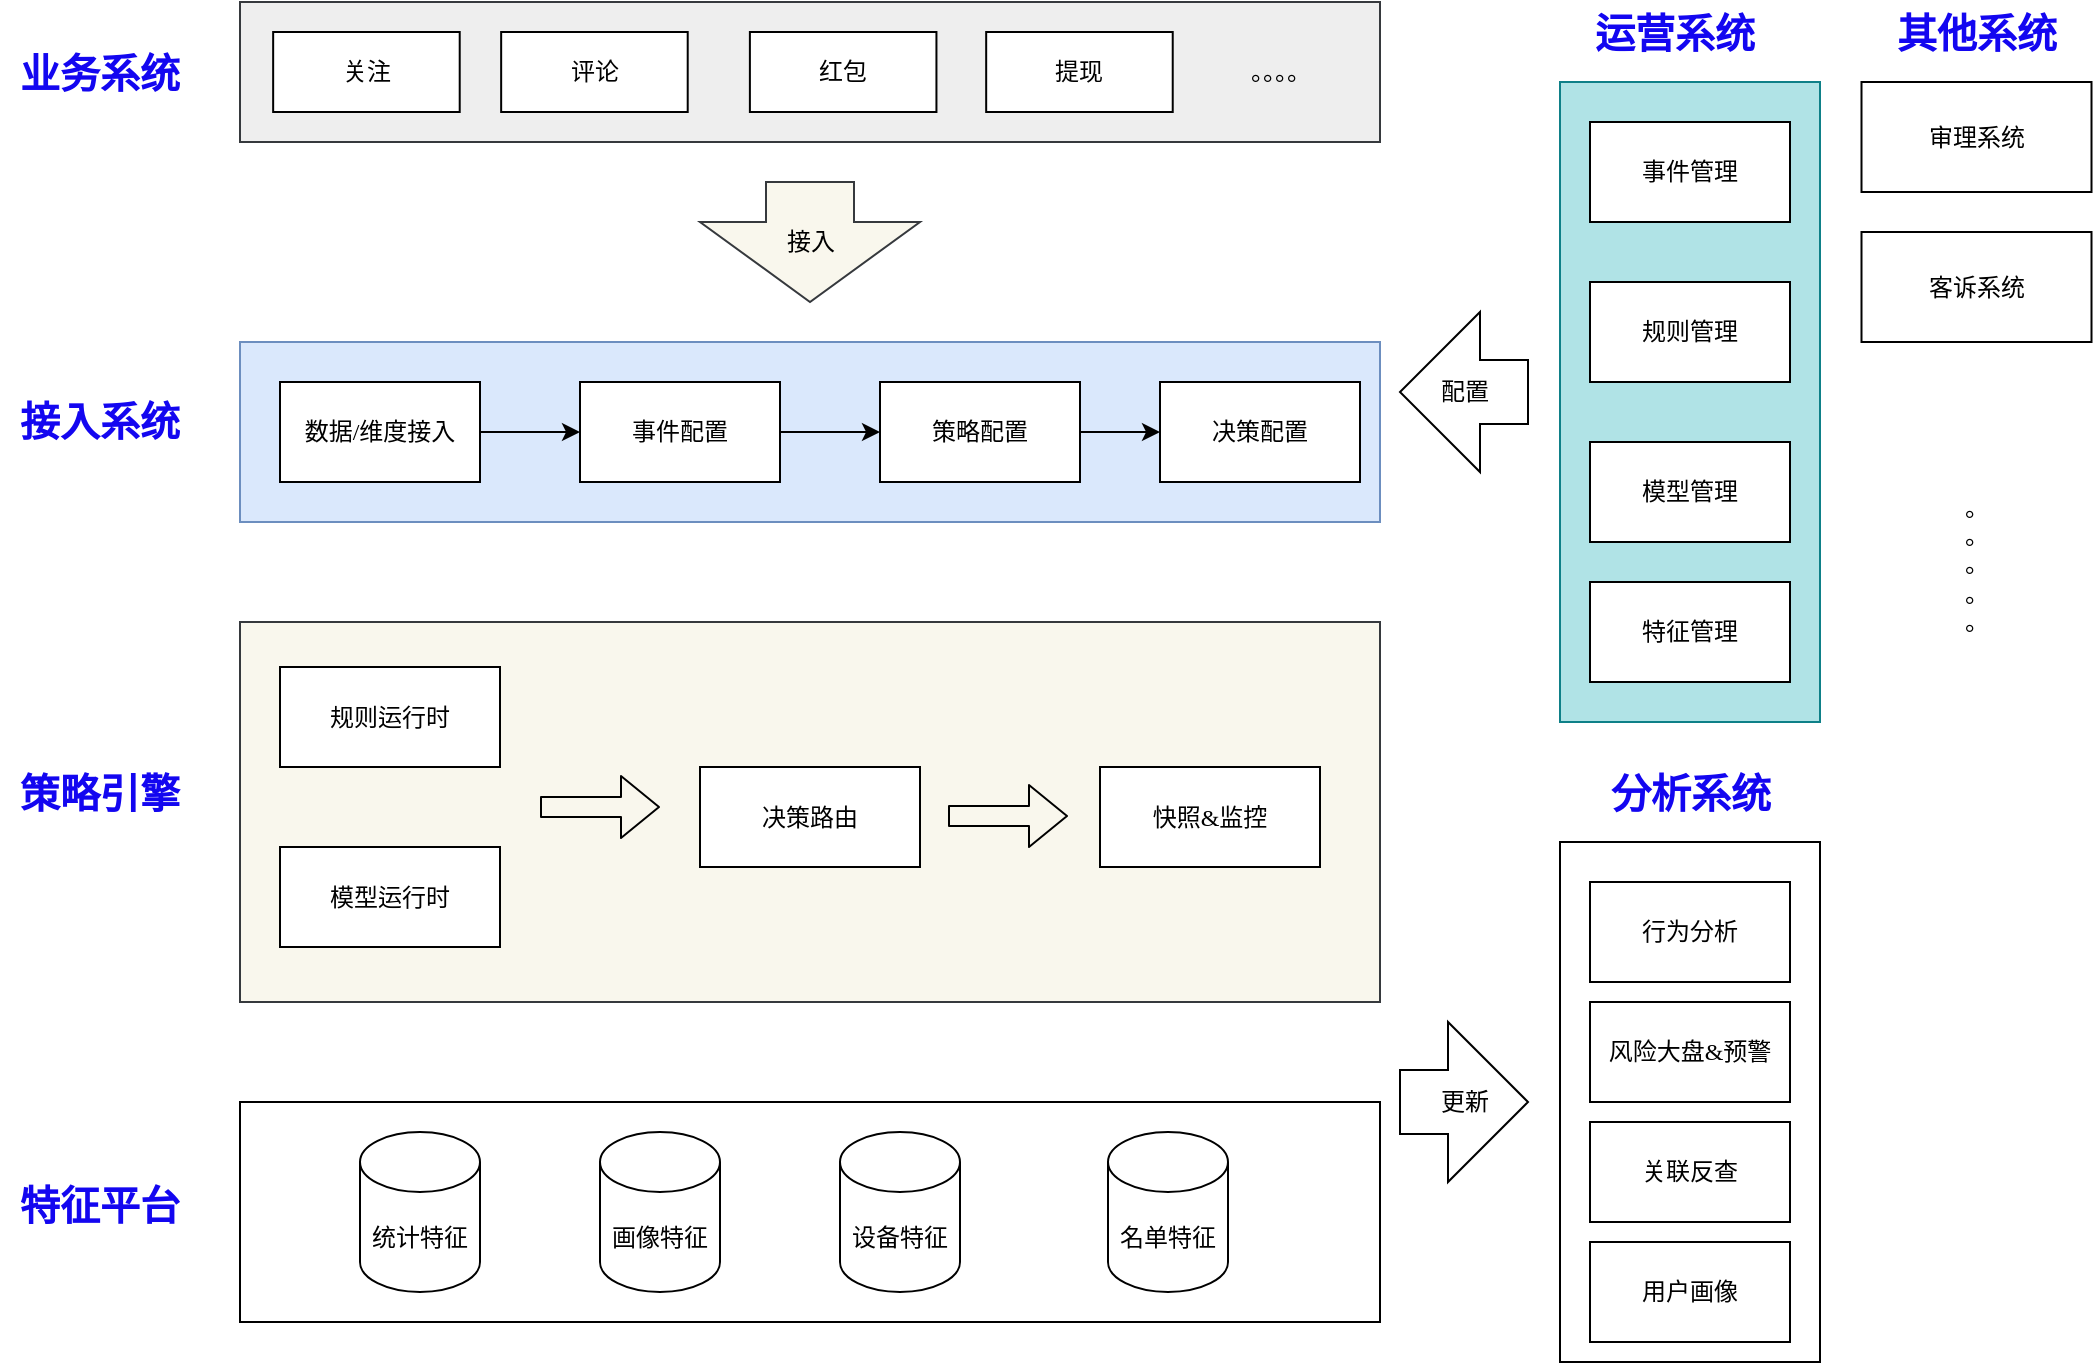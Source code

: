 <mxfile version="14.9.8" type="github">
  <diagram id="CgHuMHWb_MgUtAC-TnG3" name="Page-1">
    <mxGraphModel dx="2082" dy="811" grid="1" gridSize="10" guides="1" tooltips="1" connect="1" arrows="1" fold="1" page="1" pageScale="1" pageWidth="827" pageHeight="1169" math="0" shadow="0">
      <root>
        <mxCell id="0" />
        <mxCell id="1" parent="0" />
        <mxCell id="HVg_R_1ZHr7gGvRmpxuw-1" value="" style="rounded=0;whiteSpace=wrap;html=1;fillColor=#b0e3e6;strokeColor=#0e8088;fontFamily=TencentSans;" parent="1" vertex="1">
          <mxGeometry x="640" y="160" width="130" height="320" as="geometry" />
        </mxCell>
        <mxCell id="HVg_R_1ZHr7gGvRmpxuw-2" value="&lt;b style=&quot;font-size: 20px;&quot;&gt;&lt;font style=&quot;font-size: 20px;&quot;&gt;运营系统&lt;/font&gt;&lt;/b&gt;" style="text;html=1;strokeColor=none;fillColor=none;align=center;verticalAlign=middle;whiteSpace=wrap;rounded=0;fontFamily=TencentSans;fontSize=20;fontColor=#1306F0;" parent="1" vertex="1">
          <mxGeometry x="655" y="120" width="85" height="30" as="geometry" />
        </mxCell>
        <mxCell id="HVg_R_1ZHr7gGvRmpxuw-3" value="事件管理" style="rounded=0;whiteSpace=wrap;html=1;fontFamily=TencentSans;" parent="1" vertex="1">
          <mxGeometry x="655" y="180" width="100" height="50" as="geometry" />
        </mxCell>
        <mxCell id="HVg_R_1ZHr7gGvRmpxuw-4" value="规则管理" style="rounded=0;whiteSpace=wrap;html=1;fontFamily=TencentSans;" parent="1" vertex="1">
          <mxGeometry x="655" y="260" width="100" height="50" as="geometry" />
        </mxCell>
        <mxCell id="HVg_R_1ZHr7gGvRmpxuw-5" value="模型管理" style="rounded=0;whiteSpace=wrap;html=1;fontFamily=TencentSans;" parent="1" vertex="1">
          <mxGeometry x="655" y="340" width="100" height="50" as="geometry" />
        </mxCell>
        <mxCell id="HVg_R_1ZHr7gGvRmpxuw-6" value="特征管理" style="rounded=0;whiteSpace=wrap;html=1;fontFamily=TencentSans;" parent="1" vertex="1">
          <mxGeometry x="655" y="410" width="100" height="50" as="geometry" />
        </mxCell>
        <mxCell id="HVg_R_1ZHr7gGvRmpxuw-14" value="&lt;b style=&quot;font-size: 20px;&quot;&gt;&lt;font style=&quot;font-size: 20px;&quot;&gt;业务系统&lt;/font&gt;&lt;/b&gt;" style="text;html=1;strokeColor=none;fillColor=none;align=center;verticalAlign=middle;whiteSpace=wrap;rounded=0;fontFamily=TencentSans;fontSize=20;fontColor=#1306F0;" parent="1" vertex="1">
          <mxGeometry x="-140" y="136.25" width="100" height="37.5" as="geometry" />
        </mxCell>
        <mxCell id="HVg_R_1ZHr7gGvRmpxuw-16" value="" style="group;fontFamily=TencentSans;" parent="1" vertex="1" connectable="0">
          <mxGeometry x="-20" y="120" width="570" height="70" as="geometry" />
        </mxCell>
        <mxCell id="HVg_R_1ZHr7gGvRmpxuw-13" value="" style="group;strokeColor=#36393d;fillColor=#E6E6E6;container=0;fontFamily=TencentSans;" parent="HVg_R_1ZHr7gGvRmpxuw-16" vertex="1" connectable="0">
          <mxGeometry width="570" height="70" as="geometry" />
        </mxCell>
        <mxCell id="HVg_R_1ZHr7gGvRmpxuw-7" value="" style="rounded=0;whiteSpace=wrap;html=1;fillColor=#eeeeee;strokeColor=#36393d;fontFamily=TencentSans;" parent="HVg_R_1ZHr7gGvRmpxuw-16" vertex="1">
          <mxGeometry width="570" height="70" as="geometry" />
        </mxCell>
        <mxCell id="HVg_R_1ZHr7gGvRmpxuw-8" value="关注" style="rounded=0;whiteSpace=wrap;html=1;fontFamily=TencentSans;" parent="HVg_R_1ZHr7gGvRmpxuw-16" vertex="1">
          <mxGeometry x="16.582" y="15" width="93.273" height="40" as="geometry" />
        </mxCell>
        <mxCell id="HVg_R_1ZHr7gGvRmpxuw-9" value="评论" style="rounded=0;whiteSpace=wrap;html=1;fontFamily=TencentSans;" parent="HVg_R_1ZHr7gGvRmpxuw-16" vertex="1">
          <mxGeometry x="130.582" y="15" width="93.273" height="40" as="geometry" />
        </mxCell>
        <mxCell id="HVg_R_1ZHr7gGvRmpxuw-10" value="红包" style="rounded=0;whiteSpace=wrap;html=1;fontFamily=TencentSans;" parent="HVg_R_1ZHr7gGvRmpxuw-16" vertex="1">
          <mxGeometry x="254.945" y="15" width="93.273" height="40" as="geometry" />
        </mxCell>
        <mxCell id="HVg_R_1ZHr7gGvRmpxuw-11" value="提现" style="rounded=0;whiteSpace=wrap;html=1;fontFamily=TencentSans;" parent="HVg_R_1ZHr7gGvRmpxuw-16" vertex="1">
          <mxGeometry x="373.091" y="15" width="93.273" height="40" as="geometry" />
        </mxCell>
        <mxCell id="HVg_R_1ZHr7gGvRmpxuw-12" value="。。。。" style="text;html=1;strokeColor=none;fillColor=none;align=center;verticalAlign=middle;whiteSpace=wrap;rounded=0;fontFamily=TencentSans;" parent="HVg_R_1ZHr7gGvRmpxuw-16" vertex="1">
          <mxGeometry x="500.045" y="25" width="41.455" height="20" as="geometry" />
        </mxCell>
        <mxCell id="HVg_R_1ZHr7gGvRmpxuw-17" value="&lt;b style=&quot;font-size: 20px;&quot;&gt;&lt;font style=&quot;font-size: 20px;&quot;&gt;接入系统&lt;/font&gt;&lt;/b&gt;" style="text;html=1;strokeColor=none;fillColor=none;align=center;verticalAlign=middle;whiteSpace=wrap;rounded=0;fontFamily=TencentSans;fontSize=20;fontColor=#1306F0;" parent="1" vertex="1">
          <mxGeometry x="-140" y="310" width="100" height="37.5" as="geometry" />
        </mxCell>
        <mxCell id="HVg_R_1ZHr7gGvRmpxuw-25" value="接入" style="html=1;shadow=0;dashed=0;align=center;verticalAlign=middle;shape=mxgraph.arrows2.arrow;dy=0.6;dx=40;direction=south;notch=0;fillColor=#f9f7ed;strokeColor=#36393d;fontFamily=TencentSans;" parent="1" vertex="1">
          <mxGeometry x="210" y="210" width="110" height="60" as="geometry" />
        </mxCell>
        <mxCell id="HVg_R_1ZHr7gGvRmpxuw-31" value="" style="group;fontFamily=TencentSans;" parent="1" vertex="1" connectable="0">
          <mxGeometry x="-20" y="290" width="570" height="90" as="geometry" />
        </mxCell>
        <mxCell id="HVg_R_1ZHr7gGvRmpxuw-15" value="" style="rounded=0;whiteSpace=wrap;html=1;fillColor=#dae8fc;strokeColor=#6c8ebf;fontFamily=TencentSans;" parent="HVg_R_1ZHr7gGvRmpxuw-31" vertex="1">
          <mxGeometry width="570" height="90" as="geometry" />
        </mxCell>
        <mxCell id="HVg_R_1ZHr7gGvRmpxuw-18" value="数据/维度接入" style="rounded=0;whiteSpace=wrap;html=1;fontFamily=TencentSans;" parent="HVg_R_1ZHr7gGvRmpxuw-31" vertex="1">
          <mxGeometry x="20" y="20" width="100" height="50" as="geometry" />
        </mxCell>
        <mxCell id="HVg_R_1ZHr7gGvRmpxuw-19" value="事件配置" style="rounded=0;whiteSpace=wrap;html=1;fontFamily=TencentSans;" parent="HVg_R_1ZHr7gGvRmpxuw-31" vertex="1">
          <mxGeometry x="170" y="20" width="100" height="50" as="geometry" />
        </mxCell>
        <mxCell id="HVg_R_1ZHr7gGvRmpxuw-20" value="" style="edgeStyle=orthogonalEdgeStyle;rounded=0;orthogonalLoop=1;jettySize=auto;html=1;fontFamily=TencentSans;" parent="HVg_R_1ZHr7gGvRmpxuw-31" source="HVg_R_1ZHr7gGvRmpxuw-18" target="HVg_R_1ZHr7gGvRmpxuw-19" edge="1">
          <mxGeometry relative="1" as="geometry" />
        </mxCell>
        <mxCell id="HVg_R_1ZHr7gGvRmpxuw-27" value="策略配置" style="rounded=0;whiteSpace=wrap;html=1;fontFamily=TencentSans;" parent="HVg_R_1ZHr7gGvRmpxuw-31" vertex="1">
          <mxGeometry x="320" y="20" width="100" height="50" as="geometry" />
        </mxCell>
        <mxCell id="HVg_R_1ZHr7gGvRmpxuw-28" value="" style="edgeStyle=orthogonalEdgeStyle;rounded=0;orthogonalLoop=1;jettySize=auto;html=1;fontFamily=TencentSans;" parent="HVg_R_1ZHr7gGvRmpxuw-31" source="HVg_R_1ZHr7gGvRmpxuw-19" target="HVg_R_1ZHr7gGvRmpxuw-27" edge="1">
          <mxGeometry relative="1" as="geometry" />
        </mxCell>
        <mxCell id="HVg_R_1ZHr7gGvRmpxuw-29" value="决策配置" style="rounded=0;whiteSpace=wrap;html=1;fontFamily=TencentSans;" parent="HVg_R_1ZHr7gGvRmpxuw-31" vertex="1">
          <mxGeometry x="460" y="20" width="100" height="50" as="geometry" />
        </mxCell>
        <mxCell id="HVg_R_1ZHr7gGvRmpxuw-30" value="" style="edgeStyle=orthogonalEdgeStyle;rounded=0;orthogonalLoop=1;jettySize=auto;html=1;fontFamily=TencentSans;" parent="HVg_R_1ZHr7gGvRmpxuw-31" source="HVg_R_1ZHr7gGvRmpxuw-27" target="HVg_R_1ZHr7gGvRmpxuw-29" edge="1">
          <mxGeometry relative="1" as="geometry" />
        </mxCell>
        <mxCell id="HVg_R_1ZHr7gGvRmpxuw-32" value="&lt;b style=&quot;font-size: 20px;&quot;&gt;&lt;font style=&quot;font-size: 20px;&quot;&gt;分析系统&lt;/font&gt;&lt;/b&gt;" style="text;html=1;strokeColor=none;fillColor=none;align=center;verticalAlign=middle;whiteSpace=wrap;rounded=0;fontFamily=TencentSans;fontSize=20;fontColor=#1306F0;" parent="1" vertex="1">
          <mxGeometry x="662.5" y="500" width="85" height="30" as="geometry" />
        </mxCell>
        <mxCell id="HVg_R_1ZHr7gGvRmpxuw-33" value="配置" style="html=1;shadow=0;dashed=0;align=center;verticalAlign=middle;shape=mxgraph.arrows2.arrow;dy=0.6;dx=40;flipH=1;notch=0;fillColor=#ffffff;fontFamily=TencentSans;" parent="1" vertex="1">
          <mxGeometry x="560" y="275" width="64" height="80" as="geometry" />
        </mxCell>
        <mxCell id="HVg_R_1ZHr7gGvRmpxuw-34" value="" style="rounded=0;whiteSpace=wrap;html=1;fontFamily=TencentSans;" parent="1" vertex="1">
          <mxGeometry x="640" y="540" width="130" height="260" as="geometry" />
        </mxCell>
        <mxCell id="HVg_R_1ZHr7gGvRmpxuw-35" value="行为分析" style="rounded=0;whiteSpace=wrap;html=1;fontFamily=TencentSans;" parent="1" vertex="1">
          <mxGeometry x="655" y="560" width="100" height="50" as="geometry" />
        </mxCell>
        <mxCell id="HVg_R_1ZHr7gGvRmpxuw-36" value="风险大盘&amp;amp;预警" style="rounded=0;whiteSpace=wrap;html=1;fontFamily=TencentSans;" parent="1" vertex="1">
          <mxGeometry x="655" y="620" width="100" height="50" as="geometry" />
        </mxCell>
        <mxCell id="HVg_R_1ZHr7gGvRmpxuw-37" value="关联反查" style="rounded=0;whiteSpace=wrap;html=1;fontFamily=TencentSans;" parent="1" vertex="1">
          <mxGeometry x="655" y="680" width="100" height="50" as="geometry" />
        </mxCell>
        <mxCell id="HVg_R_1ZHr7gGvRmpxuw-38" value="用户画像" style="rounded=0;whiteSpace=wrap;html=1;fontFamily=TencentSans;" parent="1" vertex="1">
          <mxGeometry x="655" y="740" width="100" height="50" as="geometry" />
        </mxCell>
        <mxCell id="HVg_R_1ZHr7gGvRmpxuw-40" value="更新" style="html=1;shadow=0;dashed=0;align=center;verticalAlign=middle;shape=mxgraph.arrows2.arrow;dy=0.6;dx=40;notch=0;fillColor=#ffffff;fontFamily=TencentSans;" parent="1" vertex="1">
          <mxGeometry x="560" y="630" width="64" height="80" as="geometry" />
        </mxCell>
        <mxCell id="HVg_R_1ZHr7gGvRmpxuw-41" value="客诉系统" style="rounded=0;whiteSpace=wrap;html=1;fontFamily=TencentSans;" parent="1" vertex="1">
          <mxGeometry x="790.75" y="235" width="115" height="55" as="geometry" />
        </mxCell>
        <mxCell id="HVg_R_1ZHr7gGvRmpxuw-42" value="审理系统" style="rounded=0;whiteSpace=wrap;html=1;fontFamily=TencentSans;" parent="1" vertex="1">
          <mxGeometry x="790.75" y="160" width="115" height="55" as="geometry" />
        </mxCell>
        <mxCell id="HVg_R_1ZHr7gGvRmpxuw-43" value="。&lt;br&gt;。&lt;br&gt;。&lt;br&gt;。&lt;br&gt;。" style="text;html=1;strokeColor=none;fillColor=none;align=center;verticalAlign=middle;whiteSpace=wrap;rounded=0;fontFamily=TencentSans;" parent="1" vertex="1">
          <mxGeometry x="827" y="355" width="42.5" height="92.5" as="geometry" />
        </mxCell>
        <mxCell id="HVg_R_1ZHr7gGvRmpxuw-45" value="&lt;b style=&quot;font-size: 20px;&quot;&gt;&lt;font style=&quot;font-size: 20px;&quot;&gt;其他系统&lt;/font&gt;&lt;/b&gt;" style="text;html=1;strokeColor=none;fillColor=none;align=center;verticalAlign=middle;whiteSpace=wrap;rounded=0;fontFamily=TencentSans;fontSize=20;fontColor=#1306F0;" parent="1" vertex="1">
          <mxGeometry x="805.75" y="120" width="85" height="30" as="geometry" />
        </mxCell>
        <mxCell id="HVg_R_1ZHr7gGvRmpxuw-47" value="" style="rounded=0;whiteSpace=wrap;html=1;fillColor=#ffffff;fontFamily=TencentSans;" parent="1" vertex="1">
          <mxGeometry x="-20" y="670" width="570" height="110" as="geometry" />
        </mxCell>
        <mxCell id="HVg_R_1ZHr7gGvRmpxuw-49" value="&lt;b style=&quot;font-size: 20px;&quot;&gt;&lt;font style=&quot;font-size: 20px;&quot;&gt;策略引擎&lt;/font&gt;&lt;/b&gt;" style="text;html=1;strokeColor=none;fillColor=none;align=center;verticalAlign=middle;whiteSpace=wrap;rounded=0;fontFamily=TencentSans;fontSize=20;fontColor=#1306F0;" parent="1" vertex="1">
          <mxGeometry x="-140" y="496.25" width="100" height="37.5" as="geometry" />
        </mxCell>
        <mxCell id="HVg_R_1ZHr7gGvRmpxuw-50" value="&lt;b style=&quot;font-size: 20px;&quot;&gt;&lt;font style=&quot;font-size: 20px;&quot;&gt;特征平台&lt;/font&gt;&lt;/b&gt;" style="text;html=1;strokeColor=none;fillColor=none;align=center;verticalAlign=middle;whiteSpace=wrap;rounded=0;fontFamily=TencentSans;fontSize=20;fontColor=#1306F0;" parent="1" vertex="1">
          <mxGeometry x="-140" y="702.5" width="100" height="37.5" as="geometry" />
        </mxCell>
        <mxCell id="HVg_R_1ZHr7gGvRmpxuw-62" value="" style="group;fontFamily=TencentSans;" parent="1" vertex="1" connectable="0">
          <mxGeometry x="-20" y="430" width="570" height="190" as="geometry" />
        </mxCell>
        <mxCell id="HVg_R_1ZHr7gGvRmpxuw-46" value="" style="rounded=0;whiteSpace=wrap;html=1;fillColor=#f9f7ed;strokeColor=#36393d;fontFamily=TencentSans;" parent="HVg_R_1ZHr7gGvRmpxuw-62" vertex="1">
          <mxGeometry width="570" height="190" as="geometry" />
        </mxCell>
        <mxCell id="HVg_R_1ZHr7gGvRmpxuw-51" value="规则运行时" style="rounded=0;whiteSpace=wrap;html=1;fillColor=#ffffff;fontFamily=TencentSans;" parent="HVg_R_1ZHr7gGvRmpxuw-62" vertex="1">
          <mxGeometry x="20" y="22.5" width="110" height="50" as="geometry" />
        </mxCell>
        <mxCell id="HVg_R_1ZHr7gGvRmpxuw-52" value="模型运行时" style="rounded=0;whiteSpace=wrap;html=1;fillColor=#ffffff;fontFamily=TencentSans;" parent="HVg_R_1ZHr7gGvRmpxuw-62" vertex="1">
          <mxGeometry x="20" y="112.5" width="110" height="50" as="geometry" />
        </mxCell>
        <mxCell id="HVg_R_1ZHr7gGvRmpxuw-53" value="决策路由" style="rounded=0;whiteSpace=wrap;html=1;fillColor=#ffffff;fontFamily=TencentSans;" parent="HVg_R_1ZHr7gGvRmpxuw-62" vertex="1">
          <mxGeometry x="230" y="72.5" width="110" height="50" as="geometry" />
        </mxCell>
        <mxCell id="HVg_R_1ZHr7gGvRmpxuw-54" value="快照&amp;amp;监控" style="rounded=0;whiteSpace=wrap;html=1;fillColor=#ffffff;fontFamily=TencentSans;" parent="HVg_R_1ZHr7gGvRmpxuw-62" vertex="1">
          <mxGeometry x="430" y="72.5" width="110" height="50" as="geometry" />
        </mxCell>
        <mxCell id="HVg_R_1ZHr7gGvRmpxuw-60" value="" style="shape=flexArrow;endArrow=classic;html=1;fontFamily=TencentSans;" parent="HVg_R_1ZHr7gGvRmpxuw-62" edge="1">
          <mxGeometry width="50" height="50" relative="1" as="geometry">
            <mxPoint x="150" y="92.5" as="sourcePoint" />
            <mxPoint x="210" y="92.5" as="targetPoint" />
          </mxGeometry>
        </mxCell>
        <mxCell id="HVg_R_1ZHr7gGvRmpxuw-61" value="" style="shape=flexArrow;endArrow=classic;html=1;fontFamily=TencentSans;" parent="HVg_R_1ZHr7gGvRmpxuw-62" edge="1">
          <mxGeometry width="50" height="50" relative="1" as="geometry">
            <mxPoint x="354" y="97" as="sourcePoint" />
            <mxPoint x="414" y="97" as="targetPoint" />
          </mxGeometry>
        </mxCell>
        <mxCell id="HVg_R_1ZHr7gGvRmpxuw-63" value="统计特征" style="shape=cylinder3;whiteSpace=wrap;html=1;boundedLbl=1;backgroundOutline=1;size=15;fillColor=#ffffff;fontFamily=TencentSans;" parent="1" vertex="1">
          <mxGeometry x="40" y="685" width="60" height="80" as="geometry" />
        </mxCell>
        <mxCell id="HVg_R_1ZHr7gGvRmpxuw-64" value="画像特征" style="shape=cylinder3;whiteSpace=wrap;html=1;boundedLbl=1;backgroundOutline=1;size=15;fillColor=#ffffff;fontFamily=TencentSans;" parent="1" vertex="1">
          <mxGeometry x="160" y="685" width="60" height="80" as="geometry" />
        </mxCell>
        <mxCell id="HVg_R_1ZHr7gGvRmpxuw-65" value="设备特征" style="shape=cylinder3;whiteSpace=wrap;html=1;boundedLbl=1;backgroundOutline=1;size=15;fillColor=#ffffff;fontFamily=TencentSans;" parent="1" vertex="1">
          <mxGeometry x="280" y="685" width="60" height="80" as="geometry" />
        </mxCell>
        <mxCell id="HVg_R_1ZHr7gGvRmpxuw-66" value="名单特征" style="shape=cylinder3;whiteSpace=wrap;html=1;boundedLbl=1;backgroundOutline=1;size=15;fillColor=#ffffff;fontFamily=TencentSans;" parent="1" vertex="1">
          <mxGeometry x="414" y="685" width="60" height="80" as="geometry" />
        </mxCell>
      </root>
    </mxGraphModel>
  </diagram>
</mxfile>
